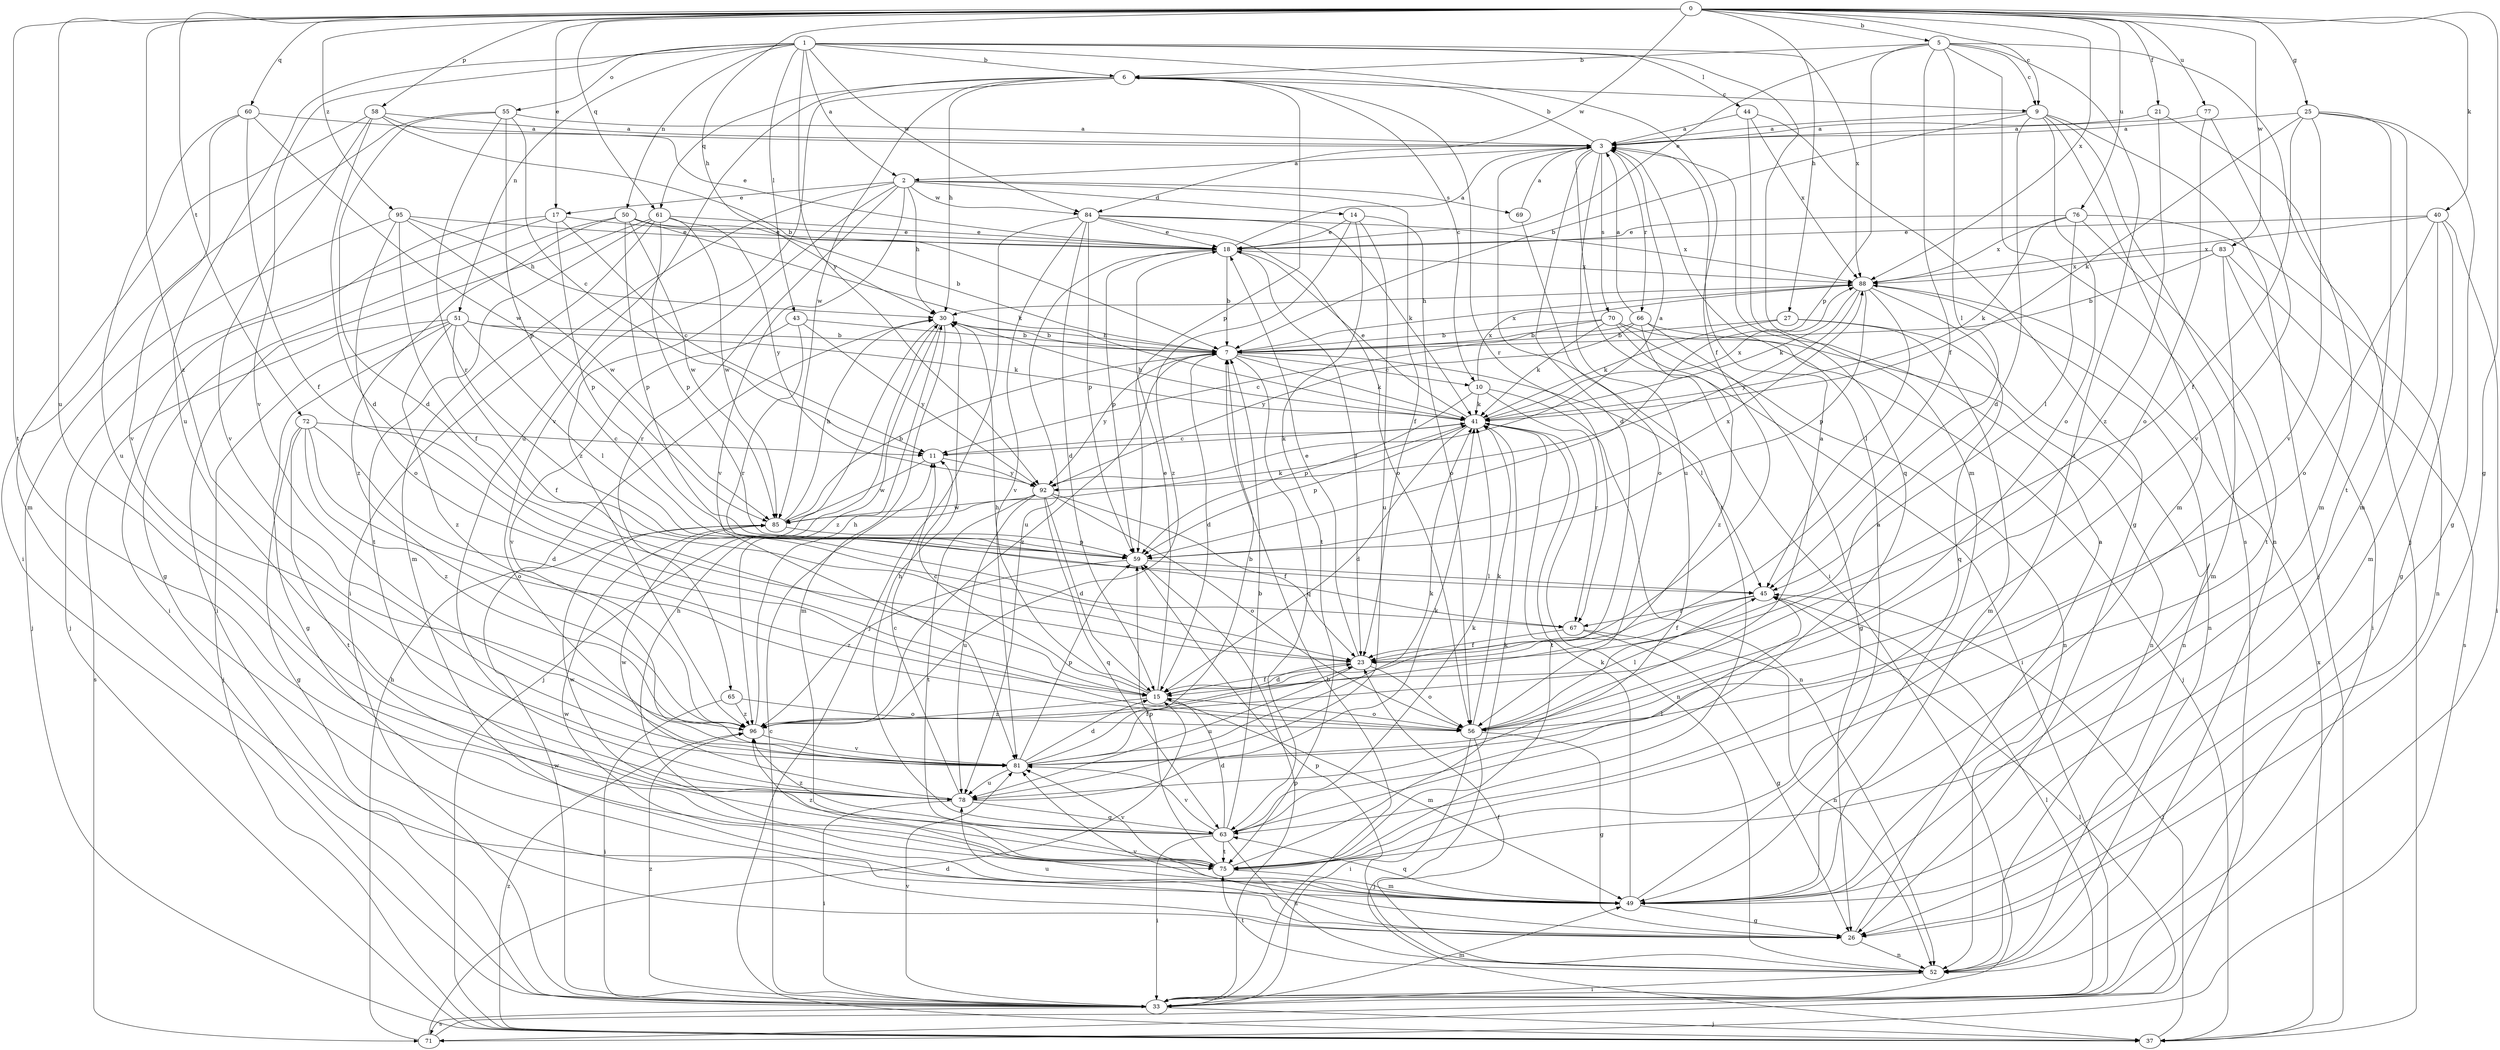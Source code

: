 strict digraph  {
0;
1;
2;
3;
5;
6;
7;
9;
10;
11;
14;
15;
17;
18;
21;
23;
25;
26;
27;
30;
33;
37;
40;
41;
43;
44;
45;
49;
50;
51;
52;
55;
56;
58;
59;
60;
61;
63;
65;
66;
67;
69;
70;
71;
72;
75;
76;
77;
78;
81;
83;
84;
85;
88;
92;
95;
96;
0 -> 5  [label=b];
0 -> 9  [label=c];
0 -> 17  [label=e];
0 -> 21  [label=f];
0 -> 25  [label=g];
0 -> 26  [label=g];
0 -> 27  [label=h];
0 -> 30  [label=h];
0 -> 40  [label=k];
0 -> 58  [label=p];
0 -> 60  [label=q];
0 -> 61  [label=q];
0 -> 72  [label=t];
0 -> 75  [label=t];
0 -> 76  [label=u];
0 -> 77  [label=u];
0 -> 78  [label=u];
0 -> 83  [label=w];
0 -> 84  [label=w];
0 -> 88  [label=x];
0 -> 95  [label=z];
0 -> 96  [label=z];
1 -> 2  [label=a];
1 -> 6  [label=b];
1 -> 23  [label=f];
1 -> 43  [label=l];
1 -> 44  [label=l];
1 -> 49  [label=m];
1 -> 50  [label=n];
1 -> 51  [label=n];
1 -> 55  [label=o];
1 -> 78  [label=u];
1 -> 81  [label=v];
1 -> 84  [label=w];
1 -> 88  [label=x];
1 -> 92  [label=y];
2 -> 14  [label=d];
2 -> 17  [label=e];
2 -> 23  [label=f];
2 -> 30  [label=h];
2 -> 33  [label=i];
2 -> 65  [label=r];
2 -> 69  [label=s];
2 -> 81  [label=v];
2 -> 84  [label=w];
2 -> 96  [label=z];
3 -> 2  [label=a];
3 -> 6  [label=b];
3 -> 15  [label=d];
3 -> 33  [label=i];
3 -> 66  [label=r];
3 -> 70  [label=s];
3 -> 75  [label=t];
3 -> 78  [label=u];
5 -> 6  [label=b];
5 -> 9  [label=c];
5 -> 18  [label=e];
5 -> 23  [label=f];
5 -> 37  [label=j];
5 -> 45  [label=l];
5 -> 59  [label=p];
5 -> 71  [label=s];
5 -> 75  [label=t];
6 -> 9  [label=c];
6 -> 10  [label=c];
6 -> 30  [label=h];
6 -> 59  [label=p];
6 -> 61  [label=q];
6 -> 67  [label=r];
6 -> 78  [label=u];
6 -> 81  [label=v];
6 -> 85  [label=w];
7 -> 10  [label=c];
7 -> 15  [label=d];
7 -> 30  [label=h];
7 -> 41  [label=k];
7 -> 45  [label=l];
7 -> 63  [label=q];
7 -> 88  [label=x];
7 -> 92  [label=y];
7 -> 96  [label=z];
9 -> 3  [label=a];
9 -> 7  [label=b];
9 -> 15  [label=d];
9 -> 37  [label=j];
9 -> 49  [label=m];
9 -> 52  [label=n];
9 -> 56  [label=o];
10 -> 41  [label=k];
10 -> 52  [label=n];
10 -> 59  [label=p];
10 -> 67  [label=r];
10 -> 88  [label=x];
11 -> 41  [label=k];
11 -> 85  [label=w];
11 -> 92  [label=y];
14 -> 18  [label=e];
14 -> 56  [label=o];
14 -> 75  [label=t];
14 -> 78  [label=u];
14 -> 96  [label=z];
15 -> 11  [label=c];
15 -> 18  [label=e];
15 -> 23  [label=f];
15 -> 30  [label=h];
15 -> 49  [label=m];
15 -> 56  [label=o];
15 -> 96  [label=z];
17 -> 11  [label=c];
17 -> 18  [label=e];
17 -> 33  [label=i];
17 -> 37  [label=j];
17 -> 59  [label=p];
18 -> 3  [label=a];
18 -> 7  [label=b];
18 -> 23  [label=f];
18 -> 59  [label=p];
18 -> 78  [label=u];
18 -> 88  [label=x];
21 -> 3  [label=a];
21 -> 49  [label=m];
21 -> 96  [label=z];
23 -> 15  [label=d];
23 -> 18  [label=e];
23 -> 56  [label=o];
23 -> 78  [label=u];
25 -> 3  [label=a];
25 -> 23  [label=f];
25 -> 26  [label=g];
25 -> 41  [label=k];
25 -> 49  [label=m];
25 -> 75  [label=t];
25 -> 81  [label=v];
26 -> 3  [label=a];
26 -> 52  [label=n];
26 -> 78  [label=u];
26 -> 81  [label=v];
27 -> 7  [label=b];
27 -> 41  [label=k];
27 -> 49  [label=m];
27 -> 52  [label=n];
30 -> 7  [label=b];
30 -> 37  [label=j];
30 -> 49  [label=m];
30 -> 96  [label=z];
33 -> 7  [label=b];
33 -> 11  [label=c];
33 -> 37  [label=j];
33 -> 45  [label=l];
33 -> 49  [label=m];
33 -> 59  [label=p];
33 -> 71  [label=s];
33 -> 81  [label=v];
33 -> 85  [label=w];
33 -> 96  [label=z];
37 -> 45  [label=l];
37 -> 88  [label=x];
37 -> 96  [label=z];
40 -> 18  [label=e];
40 -> 26  [label=g];
40 -> 33  [label=i];
40 -> 49  [label=m];
40 -> 56  [label=o];
40 -> 88  [label=x];
41 -> 11  [label=c];
41 -> 15  [label=d];
41 -> 18  [label=e];
41 -> 30  [label=h];
41 -> 52  [label=n];
41 -> 59  [label=p];
41 -> 75  [label=t];
41 -> 88  [label=x];
43 -> 7  [label=b];
43 -> 67  [label=r];
43 -> 81  [label=v];
43 -> 92  [label=y];
44 -> 3  [label=a];
44 -> 26  [label=g];
44 -> 63  [label=q];
44 -> 88  [label=x];
45 -> 23  [label=f];
45 -> 67  [label=r];
49 -> 3  [label=a];
49 -> 26  [label=g];
49 -> 30  [label=h];
49 -> 41  [label=k];
49 -> 63  [label=q];
49 -> 85  [label=w];
50 -> 7  [label=b];
50 -> 18  [label=e];
50 -> 26  [label=g];
50 -> 41  [label=k];
50 -> 59  [label=p];
50 -> 85  [label=w];
50 -> 96  [label=z];
51 -> 7  [label=b];
51 -> 23  [label=f];
51 -> 26  [label=g];
51 -> 37  [label=j];
51 -> 41  [label=k];
51 -> 45  [label=l];
51 -> 71  [label=s];
51 -> 96  [label=z];
52 -> 23  [label=f];
52 -> 33  [label=i];
52 -> 59  [label=p];
52 -> 75  [label=t];
55 -> 3  [label=a];
55 -> 11  [label=c];
55 -> 15  [label=d];
55 -> 33  [label=i];
55 -> 59  [label=p];
55 -> 67  [label=r];
56 -> 3  [label=a];
56 -> 26  [label=g];
56 -> 33  [label=i];
56 -> 37  [label=j];
56 -> 41  [label=k];
56 -> 45  [label=l];
58 -> 3  [label=a];
58 -> 7  [label=b];
58 -> 15  [label=d];
58 -> 18  [label=e];
58 -> 49  [label=m];
58 -> 81  [label=v];
59 -> 45  [label=l];
59 -> 88  [label=x];
59 -> 96  [label=z];
60 -> 3  [label=a];
60 -> 23  [label=f];
60 -> 78  [label=u];
60 -> 81  [label=v];
60 -> 85  [label=w];
61 -> 18  [label=e];
61 -> 33  [label=i];
61 -> 49  [label=m];
61 -> 59  [label=p];
61 -> 75  [label=t];
61 -> 85  [label=w];
61 -> 92  [label=y];
63 -> 7  [label=b];
63 -> 15  [label=d];
63 -> 30  [label=h];
63 -> 33  [label=i];
63 -> 41  [label=k];
63 -> 45  [label=l];
63 -> 52  [label=n];
63 -> 75  [label=t];
63 -> 81  [label=v];
63 -> 85  [label=w];
63 -> 96  [label=z];
65 -> 33  [label=i];
65 -> 56  [label=o];
65 -> 96  [label=z];
66 -> 3  [label=a];
66 -> 7  [label=b];
66 -> 26  [label=g];
66 -> 52  [label=n];
66 -> 92  [label=y];
66 -> 96  [label=z];
67 -> 23  [label=f];
67 -> 26  [label=g];
67 -> 52  [label=n];
69 -> 3  [label=a];
69 -> 56  [label=o];
70 -> 7  [label=b];
70 -> 11  [label=c];
70 -> 33  [label=i];
70 -> 37  [label=j];
70 -> 41  [label=k];
70 -> 52  [label=n];
71 -> 15  [label=d];
71 -> 30  [label=h];
71 -> 45  [label=l];
72 -> 11  [label=c];
72 -> 15  [label=d];
72 -> 26  [label=g];
72 -> 56  [label=o];
72 -> 75  [label=t];
72 -> 96  [label=z];
75 -> 41  [label=k];
75 -> 49  [label=m];
75 -> 59  [label=p];
75 -> 81  [label=v];
75 -> 96  [label=z];
76 -> 18  [label=e];
76 -> 41  [label=k];
76 -> 45  [label=l];
76 -> 52  [label=n];
76 -> 75  [label=t];
76 -> 88  [label=x];
77 -> 3  [label=a];
77 -> 56  [label=o];
77 -> 81  [label=v];
78 -> 11  [label=c];
78 -> 33  [label=i];
78 -> 41  [label=k];
78 -> 63  [label=q];
78 -> 85  [label=w];
81 -> 7  [label=b];
81 -> 15  [label=d];
81 -> 23  [label=f];
81 -> 41  [label=k];
81 -> 59  [label=p];
81 -> 78  [label=u];
83 -> 7  [label=b];
83 -> 33  [label=i];
83 -> 49  [label=m];
83 -> 71  [label=s];
83 -> 88  [label=x];
84 -> 15  [label=d];
84 -> 18  [label=e];
84 -> 37  [label=j];
84 -> 41  [label=k];
84 -> 56  [label=o];
84 -> 59  [label=p];
84 -> 81  [label=v];
84 -> 88  [label=x];
85 -> 7  [label=b];
85 -> 30  [label=h];
85 -> 41  [label=k];
85 -> 59  [label=p];
88 -> 30  [label=h];
88 -> 41  [label=k];
88 -> 45  [label=l];
88 -> 52  [label=n];
88 -> 59  [label=p];
88 -> 63  [label=q];
88 -> 92  [label=y];
92 -> 3  [label=a];
92 -> 15  [label=d];
92 -> 23  [label=f];
92 -> 56  [label=o];
92 -> 63  [label=q];
92 -> 75  [label=t];
92 -> 78  [label=u];
92 -> 85  [label=w];
95 -> 18  [label=e];
95 -> 23  [label=f];
95 -> 30  [label=h];
95 -> 37  [label=j];
95 -> 56  [label=o];
95 -> 85  [label=w];
96 -> 30  [label=h];
96 -> 81  [label=v];
}
